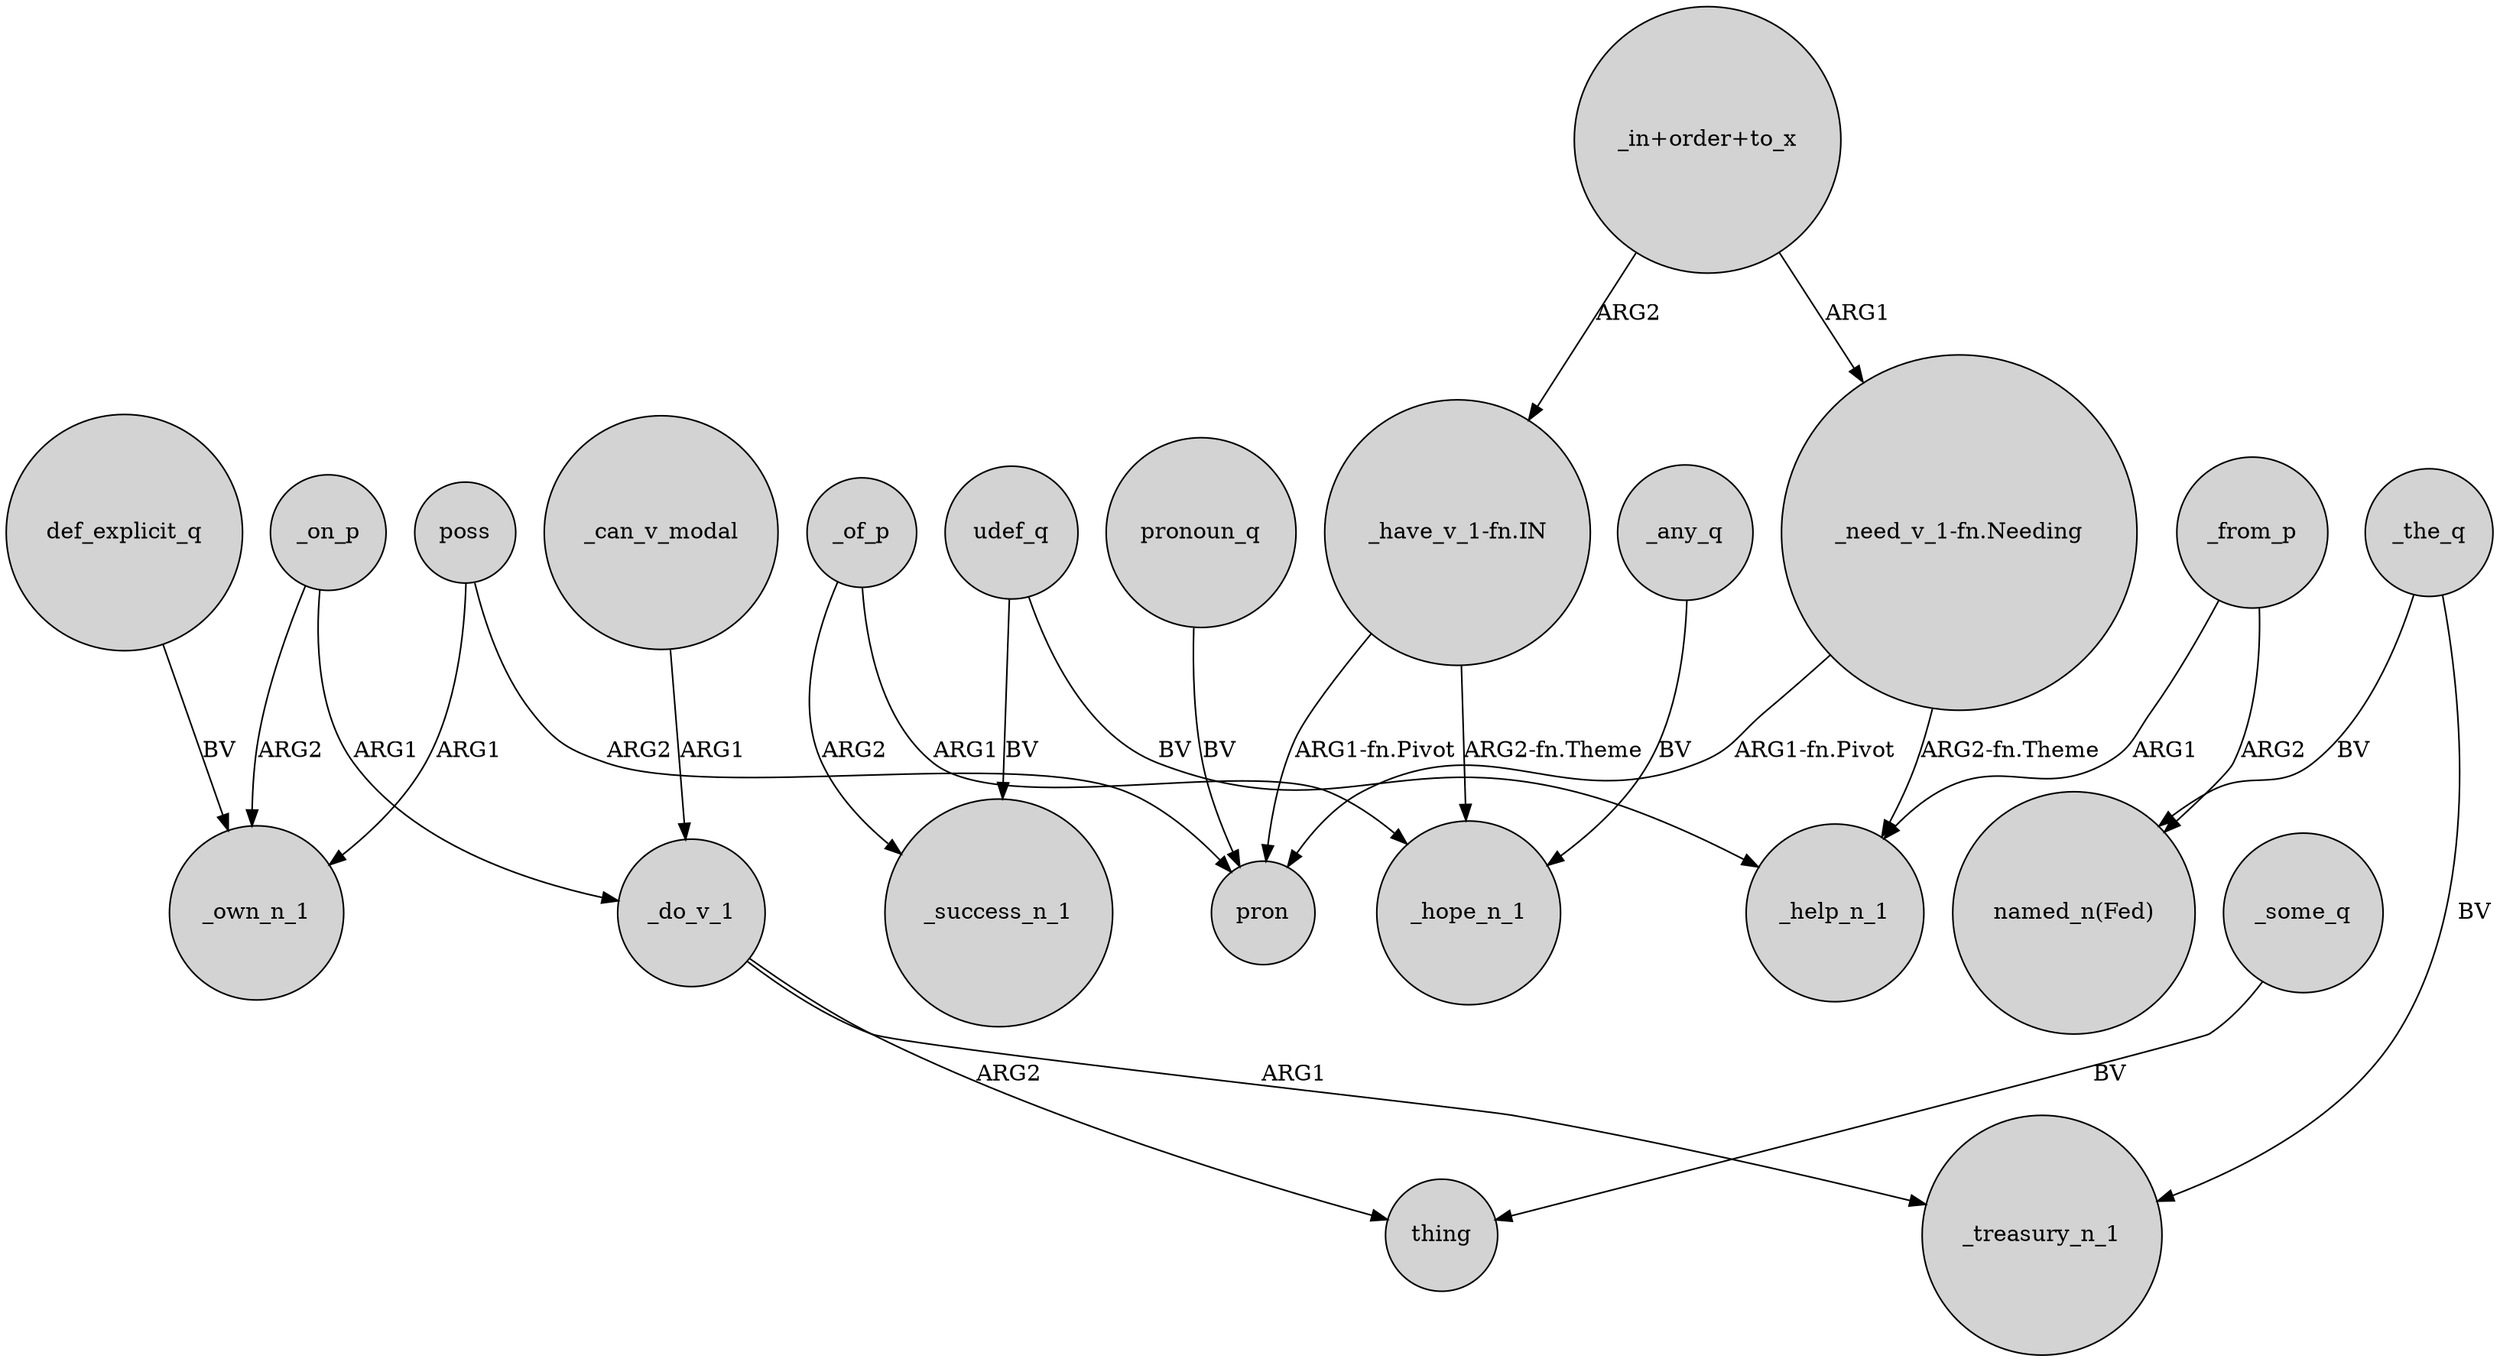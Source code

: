 digraph {
	node [shape=circle style=filled]
	_on_p -> _own_n_1 [label=ARG2]
	_the_q -> "named_n(Fed)" [label=BV]
	poss -> pron [label=ARG2]
	_some_q -> thing [label=BV]
	"_in+order+to_x" -> "_have_v_1-fn.IN" [label=ARG2]
	"_need_v_1-fn.Needing" -> _help_n_1 [label="ARG2-fn.Theme"]
	"_in+order+to_x" -> "_need_v_1-fn.Needing" [label=ARG1]
	_the_q -> _treasury_n_1 [label=BV]
	_of_p -> _success_n_1 [label=ARG2]
	"_have_v_1-fn.IN" -> pron [label="ARG1-fn.Pivot"]
	_any_q -> _hope_n_1 [label=BV]
	def_explicit_q -> _own_n_1 [label=BV]
	poss -> _own_n_1 [label=ARG1]
	udef_q -> _success_n_1 [label=BV]
	pronoun_q -> pron [label=BV]
	_of_p -> _hope_n_1 [label=ARG1]
	"_need_v_1-fn.Needing" -> pron [label="ARG1-fn.Pivot"]
	_on_p -> _do_v_1 [label=ARG1]
	_can_v_modal -> _do_v_1 [label=ARG1]
	_do_v_1 -> _treasury_n_1 [label=ARG1]
	udef_q -> _help_n_1 [label=BV]
	_from_p -> _help_n_1 [label=ARG1]
	_do_v_1 -> thing [label=ARG2]
	"_have_v_1-fn.IN" -> _hope_n_1 [label="ARG2-fn.Theme"]
	_from_p -> "named_n(Fed)" [label=ARG2]
}
